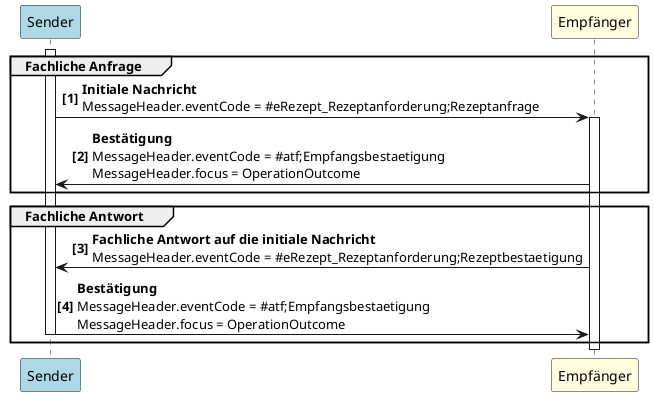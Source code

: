 @startuml Nachrichtenaustausch
autonumber "<b>[0]"
participant Sender as S #LightBlue
participant Empfänger as E #LightYellow

activate S
group Fachliche Anfrage
S -> E++: <b>Initiale Nachricht</b>\nMessageHeader.eventCode = #eRezept_Rezeptanforderung;Rezeptanfrage
E -> S: <b>Bestätigung</b>\nMessageHeader.eventCode = #atf;Empfangsbestaetigung\nMessageHeader.focus = OperationOutcome
end

group Fachliche Antwort
E -> S: <b>Fachliche Antwort auf die initiale Nachricht</b>\nMessageHeader.eventCode = #eRezept_Rezeptanforderung;Rezeptbestaetigung
S -> E--: <b>Bestätigung</b>\nMessageHeader.eventCode = #atf;Empfangsbestaetigung\nMessageHeader.focus = OperationOutcome
end 

deactivate E
@enduml
